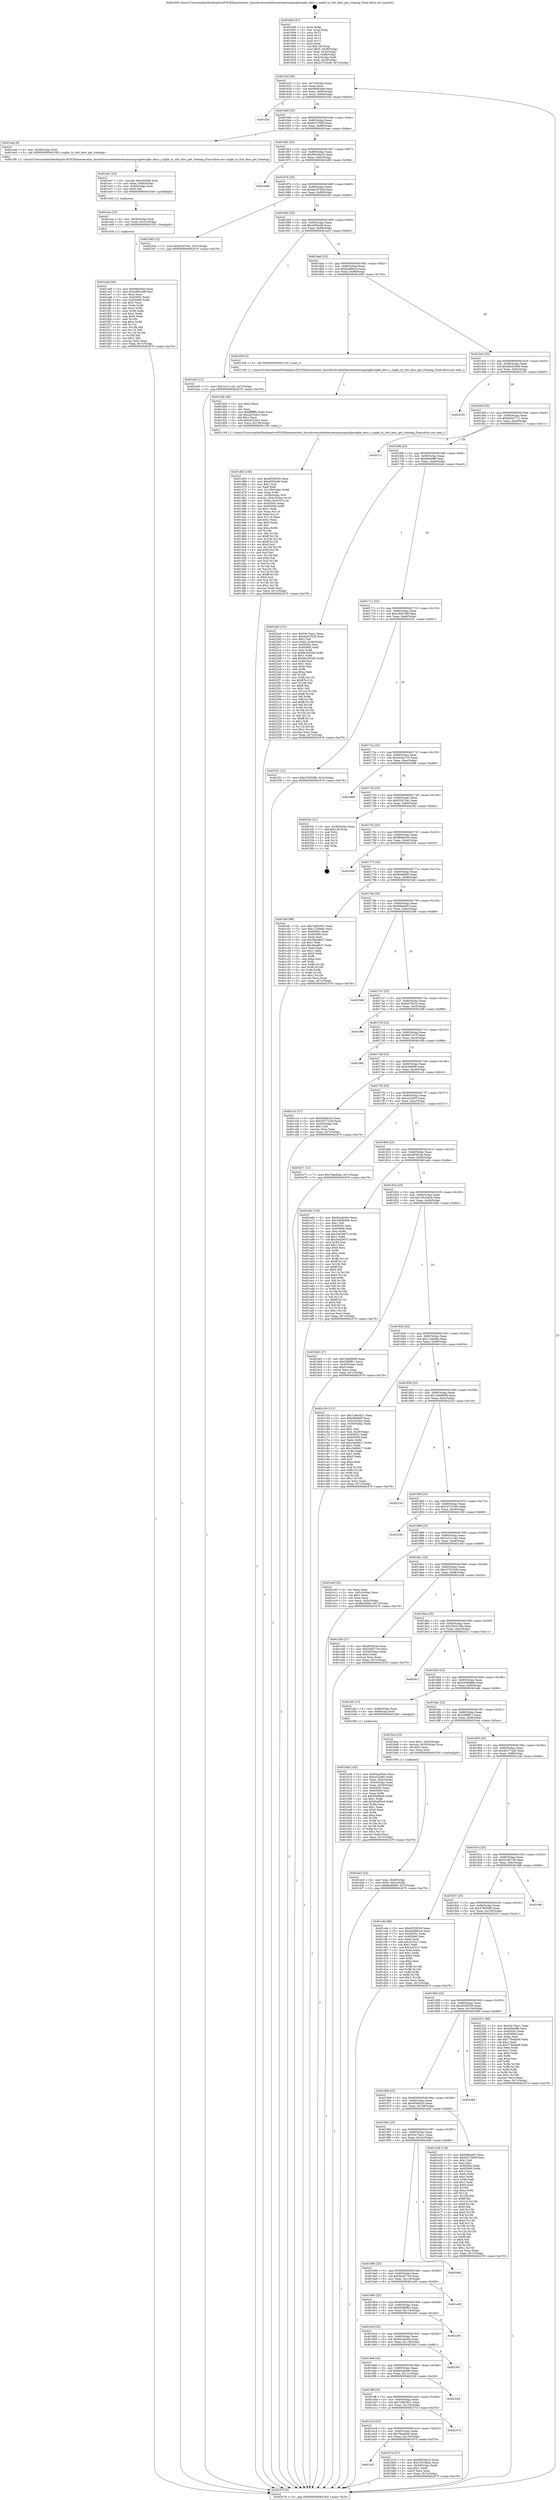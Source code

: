 digraph "0x401600" {
  label = "0x401600 (/mnt/c/Users/mathe/Desktop/tcc/POCII/binaries/extr_linuxdriversnetethernetsamsungsxgbesxgbe_desc.c_sxgbe_tx_ctxt_desc_get_ivlantag_Final-ollvm.out::main(0))"
  labelloc = "t"
  node[shape=record]

  Entry [label="",width=0.3,height=0.3,shape=circle,fillcolor=black,style=filled]
  "0x40162f" [label="{
     0x40162f [26]\l
     | [instrs]\l
     &nbsp;&nbsp;0x40162f \<+3\>: mov -0x7c(%rbp),%eax\l
     &nbsp;&nbsp;0x401632 \<+2\>: mov %eax,%ecx\l
     &nbsp;&nbsp;0x401634 \<+6\>: sub $0x896b3aef,%ecx\l
     &nbsp;&nbsp;0x40163a \<+3\>: mov %eax,-0x80(%rbp)\l
     &nbsp;&nbsp;0x40163d \<+6\>: mov %ecx,-0x84(%rbp)\l
     &nbsp;&nbsp;0x401643 \<+6\>: je 0000000000401f3d \<main+0x93d\>\l
  }"]
  "0x401f3d" [label="{
     0x401f3d\l
  }", style=dashed]
  "0x401649" [label="{
     0x401649 [25]\l
     | [instrs]\l
     &nbsp;&nbsp;0x401649 \<+5\>: jmp 000000000040164e \<main+0x4e\>\l
     &nbsp;&nbsp;0x40164e \<+3\>: mov -0x80(%rbp),%eax\l
     &nbsp;&nbsp;0x401651 \<+5\>: sub $0x8c37365f,%eax\l
     &nbsp;&nbsp;0x401656 \<+6\>: mov %eax,-0x88(%rbp)\l
     &nbsp;&nbsp;0x40165c \<+6\>: je 0000000000401eae \<main+0x8ae\>\l
  }"]
  Exit [label="",width=0.3,height=0.3,shape=circle,fillcolor=black,style=filled,peripheries=2]
  "0x401eae" [label="{
     0x401eae [9]\l
     | [instrs]\l
     &nbsp;&nbsp;0x401eae \<+4\>: mov -0x58(%rbp),%rdi\l
     &nbsp;&nbsp;0x401eb2 \<+5\>: call 00000000004015f0 \<sxgbe_tx_ctxt_desc_get_ivlantag\>\l
     | [calls]\l
     &nbsp;&nbsp;0x4015f0 \{1\} (/mnt/c/Users/mathe/Desktop/tcc/POCII/binaries/extr_linuxdriversnetethernetsamsungsxgbesxgbe_desc.c_sxgbe_tx_ctxt_desc_get_ivlantag_Final-ollvm.out::sxgbe_tx_ctxt_desc_get_ivlantag)\l
  }"]
  "0x401662" [label="{
     0x401662 [25]\l
     | [instrs]\l
     &nbsp;&nbsp;0x401662 \<+5\>: jmp 0000000000401667 \<main+0x67\>\l
     &nbsp;&nbsp;0x401667 \<+3\>: mov -0x80(%rbp),%eax\l
     &nbsp;&nbsp;0x40166a \<+5\>: sub $0x99538a33,%eax\l
     &nbsp;&nbsp;0x40166f \<+6\>: mov %eax,-0x8c(%rbp)\l
     &nbsp;&nbsp;0x401675 \<+6\>: je 0000000000401b98 \<main+0x598\>\l
  }"]
  "0x401edd" [label="{
     0x401edd [84]\l
     | [instrs]\l
     &nbsp;&nbsp;0x401edd \<+5\>: mov $0xfdfee465,%eax\l
     &nbsp;&nbsp;0x401ee2 \<+5\>: mov $0xcd0d169f,%esi\l
     &nbsp;&nbsp;0x401ee7 \<+2\>: xor %ecx,%ecx\l
     &nbsp;&nbsp;0x401ee9 \<+7\>: mov 0x40505c,%edx\l
     &nbsp;&nbsp;0x401ef0 \<+8\>: mov 0x405060,%r8d\l
     &nbsp;&nbsp;0x401ef8 \<+3\>: sub $0x1,%ecx\l
     &nbsp;&nbsp;0x401efb \<+3\>: mov %edx,%r9d\l
     &nbsp;&nbsp;0x401efe \<+3\>: add %ecx,%r9d\l
     &nbsp;&nbsp;0x401f01 \<+4\>: imul %r9d,%edx\l
     &nbsp;&nbsp;0x401f05 \<+3\>: and $0x1,%edx\l
     &nbsp;&nbsp;0x401f08 \<+3\>: cmp $0x0,%edx\l
     &nbsp;&nbsp;0x401f0b \<+4\>: sete %r10b\l
     &nbsp;&nbsp;0x401f0f \<+4\>: cmp $0xa,%r8d\l
     &nbsp;&nbsp;0x401f13 \<+4\>: setl %r11b\l
     &nbsp;&nbsp;0x401f17 \<+3\>: mov %r10b,%bl\l
     &nbsp;&nbsp;0x401f1a \<+3\>: and %r11b,%bl\l
     &nbsp;&nbsp;0x401f1d \<+3\>: xor %r11b,%r10b\l
     &nbsp;&nbsp;0x401f20 \<+3\>: or %r10b,%bl\l
     &nbsp;&nbsp;0x401f23 \<+3\>: test $0x1,%bl\l
     &nbsp;&nbsp;0x401f26 \<+3\>: cmovne %esi,%eax\l
     &nbsp;&nbsp;0x401f29 \<+3\>: mov %eax,-0x7c(%rbp)\l
     &nbsp;&nbsp;0x401f2c \<+5\>: jmp 0000000000402479 \<main+0xe79\>\l
  }"]
  "0x401b98" [label="{
     0x401b98\l
  }", style=dashed]
  "0x40167b" [label="{
     0x40167b [25]\l
     | [instrs]\l
     &nbsp;&nbsp;0x40167b \<+5\>: jmp 0000000000401680 \<main+0x80\>\l
     &nbsp;&nbsp;0x401680 \<+3\>: mov -0x80(%rbp),%eax\l
     &nbsp;&nbsp;0x401683 \<+5\>: sub $0xab247629,%eax\l
     &nbsp;&nbsp;0x401688 \<+6\>: mov %eax,-0x90(%rbp)\l
     &nbsp;&nbsp;0x40168e \<+6\>: je 0000000000402340 \<main+0xd40\>\l
  }"]
  "0x401ece" [label="{
     0x401ece [15]\l
     | [instrs]\l
     &nbsp;&nbsp;0x401ece \<+4\>: mov -0x58(%rbp),%rdi\l
     &nbsp;&nbsp;0x401ed2 \<+6\>: mov %eax,-0x12c(%rbp)\l
     &nbsp;&nbsp;0x401ed8 \<+5\>: call 0000000000401030 \<free@plt\>\l
     | [calls]\l
     &nbsp;&nbsp;0x401030 \{1\} (unknown)\l
  }"]
  "0x402340" [label="{
     0x402340 [12]\l
     | [instrs]\l
     &nbsp;&nbsp;0x402340 \<+7\>: movl $0xf22d75ec,-0x7c(%rbp)\l
     &nbsp;&nbsp;0x402347 \<+5\>: jmp 0000000000402479 \<main+0xe79\>\l
  }"]
  "0x401694" [label="{
     0x401694 [25]\l
     | [instrs]\l
     &nbsp;&nbsp;0x401694 \<+5\>: jmp 0000000000401699 \<main+0x99\>\l
     &nbsp;&nbsp;0x401699 \<+3\>: mov -0x80(%rbp),%eax\l
     &nbsp;&nbsp;0x40169c \<+5\>: sub $0xaf3f2ed8,%eax\l
     &nbsp;&nbsp;0x4016a1 \<+6\>: mov %eax,-0x94(%rbp)\l
     &nbsp;&nbsp;0x4016a7 \<+6\>: je 0000000000401e03 \<main+0x803\>\l
  }"]
  "0x401eb7" [label="{
     0x401eb7 [23]\l
     | [instrs]\l
     &nbsp;&nbsp;0x401eb7 \<+10\>: movabs $0x4030d6,%rdi\l
     &nbsp;&nbsp;0x401ec1 \<+3\>: mov %eax,-0x60(%rbp)\l
     &nbsp;&nbsp;0x401ec4 \<+3\>: mov -0x60(%rbp),%esi\l
     &nbsp;&nbsp;0x401ec7 \<+2\>: mov $0x0,%al\l
     &nbsp;&nbsp;0x401ec9 \<+5\>: call 0000000000401040 \<printf@plt\>\l
     | [calls]\l
     &nbsp;&nbsp;0x401040 \{1\} (unknown)\l
  }"]
  "0x401e03" [label="{
     0x401e03 [12]\l
     | [instrs]\l
     &nbsp;&nbsp;0x401e03 \<+7\>: movl $0x1e311c42,-0x7c(%rbp)\l
     &nbsp;&nbsp;0x401e0a \<+5\>: jmp 0000000000402479 \<main+0xe79\>\l
  }"]
  "0x4016ad" [label="{
     0x4016ad [25]\l
     | [instrs]\l
     &nbsp;&nbsp;0x4016ad \<+5\>: jmp 00000000004016b2 \<main+0xb2\>\l
     &nbsp;&nbsp;0x4016b2 \<+3\>: mov -0x80(%rbp),%eax\l
     &nbsp;&nbsp;0x4016b5 \<+5\>: sub $0xb2d99cc4,%eax\l
     &nbsp;&nbsp;0x4016ba \<+6\>: mov %eax,-0x98(%rbp)\l
     &nbsp;&nbsp;0x4016c0 \<+6\>: je 0000000000401d36 \<main+0x736\>\l
  }"]
  "0x401d63" [label="{
     0x401d63 [160]\l
     | [instrs]\l
     &nbsp;&nbsp;0x401d63 \<+5\>: mov $0x4f339320,%ecx\l
     &nbsp;&nbsp;0x401d68 \<+5\>: mov $0xaf3f2ed8,%edx\l
     &nbsp;&nbsp;0x401d6d \<+3\>: mov $0x1,%sil\l
     &nbsp;&nbsp;0x401d70 \<+2\>: xor %edi,%edi\l
     &nbsp;&nbsp;0x401d72 \<+7\>: mov -0x128(%rbp),%r8d\l
     &nbsp;&nbsp;0x401d79 \<+4\>: imul %eax,%r8d\l
     &nbsp;&nbsp;0x401d7d \<+4\>: mov -0x58(%rbp),%r9\l
     &nbsp;&nbsp;0x401d81 \<+4\>: movslq -0x5c(%rbp),%r10\l
     &nbsp;&nbsp;0x401d85 \<+4\>: mov %r8d,(%r9,%r10,4)\l
     &nbsp;&nbsp;0x401d89 \<+7\>: mov 0x40505c,%eax\l
     &nbsp;&nbsp;0x401d90 \<+8\>: mov 0x405060,%r8d\l
     &nbsp;&nbsp;0x401d98 \<+3\>: sub $0x1,%edi\l
     &nbsp;&nbsp;0x401d9b \<+3\>: mov %eax,%r11d\l
     &nbsp;&nbsp;0x401d9e \<+3\>: add %edi,%r11d\l
     &nbsp;&nbsp;0x401da1 \<+4\>: imul %r11d,%eax\l
     &nbsp;&nbsp;0x401da5 \<+3\>: and $0x1,%eax\l
     &nbsp;&nbsp;0x401da8 \<+3\>: cmp $0x0,%eax\l
     &nbsp;&nbsp;0x401dab \<+3\>: sete %bl\l
     &nbsp;&nbsp;0x401dae \<+4\>: cmp $0xa,%r8d\l
     &nbsp;&nbsp;0x401db2 \<+4\>: setl %r14b\l
     &nbsp;&nbsp;0x401db6 \<+3\>: mov %bl,%r15b\l
     &nbsp;&nbsp;0x401db9 \<+4\>: xor $0xff,%r15b\l
     &nbsp;&nbsp;0x401dbd \<+3\>: mov %r14b,%r12b\l
     &nbsp;&nbsp;0x401dc0 \<+4\>: xor $0xff,%r12b\l
     &nbsp;&nbsp;0x401dc4 \<+4\>: xor $0x0,%sil\l
     &nbsp;&nbsp;0x401dc8 \<+3\>: mov %r15b,%r13b\l
     &nbsp;&nbsp;0x401dcb \<+4\>: and $0x0,%r13b\l
     &nbsp;&nbsp;0x401dcf \<+3\>: and %sil,%bl\l
     &nbsp;&nbsp;0x401dd2 \<+3\>: mov %r12b,%al\l
     &nbsp;&nbsp;0x401dd5 \<+2\>: and $0x0,%al\l
     &nbsp;&nbsp;0x401dd7 \<+3\>: and %sil,%r14b\l
     &nbsp;&nbsp;0x401dda \<+3\>: or %bl,%r13b\l
     &nbsp;&nbsp;0x401ddd \<+3\>: or %r14b,%al\l
     &nbsp;&nbsp;0x401de0 \<+3\>: xor %al,%r13b\l
     &nbsp;&nbsp;0x401de3 \<+3\>: or %r12b,%r15b\l
     &nbsp;&nbsp;0x401de6 \<+4\>: xor $0xff,%r15b\l
     &nbsp;&nbsp;0x401dea \<+4\>: or $0x0,%sil\l
     &nbsp;&nbsp;0x401dee \<+3\>: and %sil,%r15b\l
     &nbsp;&nbsp;0x401df1 \<+3\>: or %r15b,%r13b\l
     &nbsp;&nbsp;0x401df4 \<+4\>: test $0x1,%r13b\l
     &nbsp;&nbsp;0x401df8 \<+3\>: cmovne %edx,%ecx\l
     &nbsp;&nbsp;0x401dfb \<+3\>: mov %ecx,-0x7c(%rbp)\l
     &nbsp;&nbsp;0x401dfe \<+5\>: jmp 0000000000402479 \<main+0xe79\>\l
  }"]
  "0x401d36" [label="{
     0x401d36 [5]\l
     | [instrs]\l
     &nbsp;&nbsp;0x401d36 \<+5\>: call 0000000000401160 \<next_i\>\l
     | [calls]\l
     &nbsp;&nbsp;0x401160 \{1\} (/mnt/c/Users/mathe/Desktop/tcc/POCII/binaries/extr_linuxdriversnetethernetsamsungsxgbesxgbe_desc.c_sxgbe_tx_ctxt_desc_get_ivlantag_Final-ollvm.out::next_i)\l
  }"]
  "0x4016c6" [label="{
     0x4016c6 [25]\l
     | [instrs]\l
     &nbsp;&nbsp;0x4016c6 \<+5\>: jmp 00000000004016cb \<main+0xcb\>\l
     &nbsp;&nbsp;0x4016cb \<+3\>: mov -0x80(%rbp),%eax\l
     &nbsp;&nbsp;0x4016ce \<+5\>: sub $0xbbb433b9,%eax\l
     &nbsp;&nbsp;0x4016d3 \<+6\>: mov %eax,-0x9c(%rbp)\l
     &nbsp;&nbsp;0x4016d9 \<+6\>: je 0000000000402105 \<main+0xb05\>\l
  }"]
  "0x401d3b" [label="{
     0x401d3b [40]\l
     | [instrs]\l
     &nbsp;&nbsp;0x401d3b \<+5\>: mov $0x2,%ecx\l
     &nbsp;&nbsp;0x401d40 \<+1\>: cltd\l
     &nbsp;&nbsp;0x401d41 \<+2\>: idiv %ecx\l
     &nbsp;&nbsp;0x401d43 \<+6\>: imul $0xfffffffe,%edx,%ecx\l
     &nbsp;&nbsp;0x401d49 \<+6\>: sub $0x2a31bfc2,%ecx\l
     &nbsp;&nbsp;0x401d4f \<+3\>: add $0x1,%ecx\l
     &nbsp;&nbsp;0x401d52 \<+6\>: add $0x2a31bfc2,%ecx\l
     &nbsp;&nbsp;0x401d58 \<+6\>: mov %ecx,-0x128(%rbp)\l
     &nbsp;&nbsp;0x401d5e \<+5\>: call 0000000000401160 \<next_i\>\l
     | [calls]\l
     &nbsp;&nbsp;0x401160 \{1\} (/mnt/c/Users/mathe/Desktop/tcc/POCII/binaries/extr_linuxdriversnetethernetsamsungsxgbesxgbe_desc.c_sxgbe_tx_ctxt_desc_get_ivlantag_Final-ollvm.out::next_i)\l
  }"]
  "0x402105" [label="{
     0x402105\l
  }", style=dashed]
  "0x4016df" [label="{
     0x4016df [25]\l
     | [instrs]\l
     &nbsp;&nbsp;0x4016df \<+5\>: jmp 00000000004016e4 \<main+0xe4\>\l
     &nbsp;&nbsp;0x4016e4 \<+3\>: mov -0x80(%rbp),%eax\l
     &nbsp;&nbsp;0x4016e7 \<+5\>: sub $0xbd347711,%eax\l
     &nbsp;&nbsp;0x4016ec \<+6\>: mov %eax,-0xa0(%rbp)\l
     &nbsp;&nbsp;0x4016f2 \<+6\>: je 0000000000402111 \<main+0xb11\>\l
  }"]
  "0x401be5" [label="{
     0x401be5 [23]\l
     | [instrs]\l
     &nbsp;&nbsp;0x401be5 \<+4\>: mov %rax,-0x58(%rbp)\l
     &nbsp;&nbsp;0x401be9 \<+7\>: movl $0x0,-0x5c(%rbp)\l
     &nbsp;&nbsp;0x401bf0 \<+7\>: movl $0xfbe6f460,-0x7c(%rbp)\l
     &nbsp;&nbsp;0x401bf7 \<+5\>: jmp 0000000000402479 \<main+0xe79\>\l
  }"]
  "0x402111" [label="{
     0x402111\l
  }", style=dashed]
  "0x4016f8" [label="{
     0x4016f8 [25]\l
     | [instrs]\l
     &nbsp;&nbsp;0x4016f8 \<+5\>: jmp 00000000004016fd \<main+0xfd\>\l
     &nbsp;&nbsp;0x4016fd \<+3\>: mov -0x80(%rbp),%eax\l
     &nbsp;&nbsp;0x401700 \<+5\>: sub $0xbf0e4ffd,%eax\l
     &nbsp;&nbsp;0x401705 \<+6\>: mov %eax,-0xa4(%rbp)\l
     &nbsp;&nbsp;0x40170b \<+6\>: je 00000000004022a9 \<main+0xca9\>\l
  }"]
  "0x401a31" [label="{
     0x401a31\l
  }", style=dashed]
  "0x4022a9" [label="{
     0x4022a9 [151]\l
     | [instrs]\l
     &nbsp;&nbsp;0x4022a9 \<+5\>: mov $0x54c7bac1,%eax\l
     &nbsp;&nbsp;0x4022ae \<+5\>: mov $0xab247629,%ecx\l
     &nbsp;&nbsp;0x4022b3 \<+2\>: mov $0x1,%dl\l
     &nbsp;&nbsp;0x4022b5 \<+7\>: movl $0x0,-0x38(%rbp)\l
     &nbsp;&nbsp;0x4022bc \<+7\>: mov 0x40505c,%esi\l
     &nbsp;&nbsp;0x4022c3 \<+7\>: mov 0x405060,%edi\l
     &nbsp;&nbsp;0x4022ca \<+3\>: mov %esi,%r8d\l
     &nbsp;&nbsp;0x4022cd \<+7\>: sub $0x6b1602b0,%r8d\l
     &nbsp;&nbsp;0x4022d4 \<+4\>: sub $0x1,%r8d\l
     &nbsp;&nbsp;0x4022d8 \<+7\>: add $0x6b1602b0,%r8d\l
     &nbsp;&nbsp;0x4022df \<+4\>: imul %r8d,%esi\l
     &nbsp;&nbsp;0x4022e3 \<+3\>: and $0x1,%esi\l
     &nbsp;&nbsp;0x4022e6 \<+3\>: cmp $0x0,%esi\l
     &nbsp;&nbsp;0x4022e9 \<+4\>: sete %r9b\l
     &nbsp;&nbsp;0x4022ed \<+3\>: cmp $0xa,%edi\l
     &nbsp;&nbsp;0x4022f0 \<+4\>: setl %r10b\l
     &nbsp;&nbsp;0x4022f4 \<+3\>: mov %r9b,%r11b\l
     &nbsp;&nbsp;0x4022f7 \<+4\>: xor $0xff,%r11b\l
     &nbsp;&nbsp;0x4022fb \<+3\>: mov %r10b,%bl\l
     &nbsp;&nbsp;0x4022fe \<+3\>: xor $0xff,%bl\l
     &nbsp;&nbsp;0x402301 \<+3\>: xor $0x1,%dl\l
     &nbsp;&nbsp;0x402304 \<+3\>: mov %r11b,%r14b\l
     &nbsp;&nbsp;0x402307 \<+4\>: and $0xff,%r14b\l
     &nbsp;&nbsp;0x40230b \<+3\>: and %dl,%r9b\l
     &nbsp;&nbsp;0x40230e \<+3\>: mov %bl,%r15b\l
     &nbsp;&nbsp;0x402311 \<+4\>: and $0xff,%r15b\l
     &nbsp;&nbsp;0x402315 \<+3\>: and %dl,%r10b\l
     &nbsp;&nbsp;0x402318 \<+3\>: or %r9b,%r14b\l
     &nbsp;&nbsp;0x40231b \<+3\>: or %r10b,%r15b\l
     &nbsp;&nbsp;0x40231e \<+3\>: xor %r15b,%r14b\l
     &nbsp;&nbsp;0x402321 \<+3\>: or %bl,%r11b\l
     &nbsp;&nbsp;0x402324 \<+4\>: xor $0xff,%r11b\l
     &nbsp;&nbsp;0x402328 \<+3\>: or $0x1,%dl\l
     &nbsp;&nbsp;0x40232b \<+3\>: and %dl,%r11b\l
     &nbsp;&nbsp;0x40232e \<+3\>: or %r11b,%r14b\l
     &nbsp;&nbsp;0x402331 \<+4\>: test $0x1,%r14b\l
     &nbsp;&nbsp;0x402335 \<+3\>: cmovne %ecx,%eax\l
     &nbsp;&nbsp;0x402338 \<+3\>: mov %eax,-0x7c(%rbp)\l
     &nbsp;&nbsp;0x40233b \<+5\>: jmp 0000000000402479 \<main+0xe79\>\l
  }"]
  "0x401711" [label="{
     0x401711 [25]\l
     | [instrs]\l
     &nbsp;&nbsp;0x401711 \<+5\>: jmp 0000000000401716 \<main+0x116\>\l
     &nbsp;&nbsp;0x401716 \<+3\>: mov -0x80(%rbp),%eax\l
     &nbsp;&nbsp;0x401719 \<+5\>: sub $0xcd0d169f,%eax\l
     &nbsp;&nbsp;0x40171e \<+6\>: mov %eax,-0xa8(%rbp)\l
     &nbsp;&nbsp;0x401724 \<+6\>: je 0000000000401f31 \<main+0x931\>\l
  }"]
  "0x401b7d" [label="{
     0x401b7d [27]\l
     | [instrs]\l
     &nbsp;&nbsp;0x401b7d \<+5\>: mov $0x99538a33,%eax\l
     &nbsp;&nbsp;0x401b82 \<+5\>: mov $0x10534dcb,%ecx\l
     &nbsp;&nbsp;0x401b87 \<+3\>: mov -0x30(%rbp),%edx\l
     &nbsp;&nbsp;0x401b8a \<+3\>: cmp $0x1,%edx\l
     &nbsp;&nbsp;0x401b8d \<+3\>: cmovl %ecx,%eax\l
     &nbsp;&nbsp;0x401b90 \<+3\>: mov %eax,-0x7c(%rbp)\l
     &nbsp;&nbsp;0x401b93 \<+5\>: jmp 0000000000402479 \<main+0xe79\>\l
  }"]
  "0x401f31" [label="{
     0x401f31 [12]\l
     | [instrs]\l
     &nbsp;&nbsp;0x401f31 \<+7\>: movl $0x478050fb,-0x7c(%rbp)\l
     &nbsp;&nbsp;0x401f38 \<+5\>: jmp 0000000000402479 \<main+0xe79\>\l
  }"]
  "0x40172a" [label="{
     0x40172a [25]\l
     | [instrs]\l
     &nbsp;&nbsp;0x40172a \<+5\>: jmp 000000000040172f \<main+0x12f\>\l
     &nbsp;&nbsp;0x40172f \<+3\>: mov -0x80(%rbp),%eax\l
     &nbsp;&nbsp;0x401732 \<+5\>: sub $0xe45a27c5,%eax\l
     &nbsp;&nbsp;0x401737 \<+6\>: mov %eax,-0xac(%rbp)\l
     &nbsp;&nbsp;0x40173d \<+6\>: je 0000000000402068 \<main+0xa68\>\l
  }"]
  "0x401a18" [label="{
     0x401a18 [25]\l
     | [instrs]\l
     &nbsp;&nbsp;0x401a18 \<+5\>: jmp 0000000000401a1d \<main+0x41d\>\l
     &nbsp;&nbsp;0x401a1d \<+3\>: mov -0x80(%rbp),%eax\l
     &nbsp;&nbsp;0x401a20 \<+5\>: sub $0x7faed5ab,%eax\l
     &nbsp;&nbsp;0x401a25 \<+6\>: mov %eax,-0x124(%rbp)\l
     &nbsp;&nbsp;0x401a2b \<+6\>: je 0000000000401b7d \<main+0x57d\>\l
  }"]
  "0x402068" [label="{
     0x402068\l
  }", style=dashed]
  "0x401743" [label="{
     0x401743 [25]\l
     | [instrs]\l
     &nbsp;&nbsp;0x401743 \<+5\>: jmp 0000000000401748 \<main+0x148\>\l
     &nbsp;&nbsp;0x401748 \<+3\>: mov -0x80(%rbp),%eax\l
     &nbsp;&nbsp;0x40174b \<+5\>: sub $0xf22d75ec,%eax\l
     &nbsp;&nbsp;0x401750 \<+6\>: mov %eax,-0xb0(%rbp)\l
     &nbsp;&nbsp;0x401756 \<+6\>: je 000000000040234c \<main+0xd4c\>\l
  }"]
  "0x40237d" [label="{
     0x40237d\l
  }", style=dashed]
  "0x40234c" [label="{
     0x40234c [21]\l
     | [instrs]\l
     &nbsp;&nbsp;0x40234c \<+3\>: mov -0x38(%rbp),%eax\l
     &nbsp;&nbsp;0x40234f \<+7\>: add $0x128,%rsp\l
     &nbsp;&nbsp;0x402356 \<+1\>: pop %rbx\l
     &nbsp;&nbsp;0x402357 \<+2\>: pop %r12\l
     &nbsp;&nbsp;0x402359 \<+2\>: pop %r13\l
     &nbsp;&nbsp;0x40235b \<+2\>: pop %r14\l
     &nbsp;&nbsp;0x40235d \<+2\>: pop %r15\l
     &nbsp;&nbsp;0x40235f \<+1\>: pop %rbp\l
     &nbsp;&nbsp;0x402360 \<+1\>: ret\l
  }"]
  "0x40175c" [label="{
     0x40175c [25]\l
     | [instrs]\l
     &nbsp;&nbsp;0x40175c \<+5\>: jmp 0000000000401761 \<main+0x161\>\l
     &nbsp;&nbsp;0x401761 \<+3\>: mov -0x80(%rbp),%eax\l
     &nbsp;&nbsp;0x401764 \<+5\>: sub $0xf8d6ec06,%eax\l
     &nbsp;&nbsp;0x401769 \<+6\>: mov %eax,-0xb4(%rbp)\l
     &nbsp;&nbsp;0x40176f \<+6\>: je 0000000000402430 \<main+0xe30\>\l
  }"]
  "0x4019ff" [label="{
     0x4019ff [25]\l
     | [instrs]\l
     &nbsp;&nbsp;0x4019ff \<+5\>: jmp 0000000000401a04 \<main+0x404\>\l
     &nbsp;&nbsp;0x401a04 \<+3\>: mov -0x80(%rbp),%eax\l
     &nbsp;&nbsp;0x401a07 \<+5\>: sub $0x7a9b3921,%eax\l
     &nbsp;&nbsp;0x401a0c \<+6\>: mov %eax,-0x120(%rbp)\l
     &nbsp;&nbsp;0x401a12 \<+6\>: je 000000000040237d \<main+0xd7d\>\l
  }"]
  "0x402430" [label="{
     0x402430\l
  }", style=dashed]
  "0x401775" [label="{
     0x401775 [25]\l
     | [instrs]\l
     &nbsp;&nbsp;0x401775 \<+5\>: jmp 000000000040177a \<main+0x17a\>\l
     &nbsp;&nbsp;0x40177a \<+3\>: mov -0x80(%rbp),%eax\l
     &nbsp;&nbsp;0x40177d \<+5\>: sub $0xfbe6f460,%eax\l
     &nbsp;&nbsp;0x401782 \<+6\>: mov %eax,-0xb8(%rbp)\l
     &nbsp;&nbsp;0x401788 \<+6\>: je 0000000000401bfc \<main+0x5fc\>\l
  }"]
  "0x402228" [label="{
     0x402228\l
  }", style=dashed]
  "0x401bfc" [label="{
     0x401bfc [88]\l
     | [instrs]\l
     &nbsp;&nbsp;0x401bfc \<+5\>: mov $0x7a9b3921,%eax\l
     &nbsp;&nbsp;0x401c01 \<+5\>: mov $0x112efe6a,%ecx\l
     &nbsp;&nbsp;0x401c06 \<+7\>: mov 0x40505c,%edx\l
     &nbsp;&nbsp;0x401c0d \<+7\>: mov 0x405060,%esi\l
     &nbsp;&nbsp;0x401c14 \<+2\>: mov %edx,%edi\l
     &nbsp;&nbsp;0x401c16 \<+6\>: sub $0x38ea8b37,%edi\l
     &nbsp;&nbsp;0x401c1c \<+3\>: sub $0x1,%edi\l
     &nbsp;&nbsp;0x401c1f \<+6\>: add $0x38ea8b37,%edi\l
     &nbsp;&nbsp;0x401c25 \<+3\>: imul %edi,%edx\l
     &nbsp;&nbsp;0x401c28 \<+3\>: and $0x1,%edx\l
     &nbsp;&nbsp;0x401c2b \<+3\>: cmp $0x0,%edx\l
     &nbsp;&nbsp;0x401c2e \<+4\>: sete %r8b\l
     &nbsp;&nbsp;0x401c32 \<+3\>: cmp $0xa,%esi\l
     &nbsp;&nbsp;0x401c35 \<+4\>: setl %r9b\l
     &nbsp;&nbsp;0x401c39 \<+3\>: mov %r8b,%r10b\l
     &nbsp;&nbsp;0x401c3c \<+3\>: and %r9b,%r10b\l
     &nbsp;&nbsp;0x401c3f \<+3\>: xor %r9b,%r8b\l
     &nbsp;&nbsp;0x401c42 \<+3\>: or %r8b,%r10b\l
     &nbsp;&nbsp;0x401c45 \<+4\>: test $0x1,%r10b\l
     &nbsp;&nbsp;0x401c49 \<+3\>: cmovne %ecx,%eax\l
     &nbsp;&nbsp;0x401c4c \<+3\>: mov %eax,-0x7c(%rbp)\l
     &nbsp;&nbsp;0x401c4f \<+5\>: jmp 0000000000402479 \<main+0xe79\>\l
  }"]
  "0x40178e" [label="{
     0x40178e [25]\l
     | [instrs]\l
     &nbsp;&nbsp;0x40178e \<+5\>: jmp 0000000000401793 \<main+0x193\>\l
     &nbsp;&nbsp;0x401793 \<+3\>: mov -0x80(%rbp),%eax\l
     &nbsp;&nbsp;0x401796 \<+5\>: sub $0xfdfee465,%eax\l
     &nbsp;&nbsp;0x40179b \<+6\>: mov %eax,-0xbc(%rbp)\l
     &nbsp;&nbsp;0x4017a1 \<+6\>: je 00000000004023d6 \<main+0xdd6\>\l
  }"]
  "0x4019e6" [label="{
     0x4019e6 [25]\l
     | [instrs]\l
     &nbsp;&nbsp;0x4019e6 \<+5\>: jmp 00000000004019eb \<main+0x3eb\>\l
     &nbsp;&nbsp;0x4019eb \<+3\>: mov -0x80(%rbp),%eax\l
     &nbsp;&nbsp;0x4019ee \<+5\>: sub $0x6e24e0de,%eax\l
     &nbsp;&nbsp;0x4019f3 \<+6\>: mov %eax,-0x11c(%rbp)\l
     &nbsp;&nbsp;0x4019f9 \<+6\>: je 0000000000402228 \<main+0xc28\>\l
  }"]
  "0x4023d6" [label="{
     0x4023d6\l
  }", style=dashed]
  "0x4017a7" [label="{
     0x4017a7 [25]\l
     | [instrs]\l
     &nbsp;&nbsp;0x4017a7 \<+5\>: jmp 00000000004017ac \<main+0x1ac\>\l
     &nbsp;&nbsp;0x4017ac \<+3\>: mov -0x80(%rbp),%eax\l
     &nbsp;&nbsp;0x4017af \<+5\>: sub $0xfe479c2e,%eax\l
     &nbsp;&nbsp;0x4017b4 \<+6\>: mov %eax,-0xc0(%rbp)\l
     &nbsp;&nbsp;0x4017ba \<+6\>: je 0000000000401f86 \<main+0x986\>\l
  }"]
  "0x402361" [label="{
     0x402361\l
  }", style=dashed]
  "0x401f86" [label="{
     0x401f86\l
  }", style=dashed]
  "0x4017c0" [label="{
     0x4017c0 [25]\l
     | [instrs]\l
     &nbsp;&nbsp;0x4017c0 \<+5\>: jmp 00000000004017c5 \<main+0x1c5\>\l
     &nbsp;&nbsp;0x4017c5 \<+3\>: mov -0x80(%rbp),%eax\l
     &nbsp;&nbsp;0x4017c8 \<+5\>: sub $0xfe872e7f,%eax\l
     &nbsp;&nbsp;0x4017cd \<+6\>: mov %eax,-0xc4(%rbp)\l
     &nbsp;&nbsp;0x4017d3 \<+6\>: je 0000000000401f6b \<main+0x96b\>\l
  }"]
  "0x4019cd" [label="{
     0x4019cd [25]\l
     | [instrs]\l
     &nbsp;&nbsp;0x4019cd \<+5\>: jmp 00000000004019d2 \<main+0x3d2\>\l
     &nbsp;&nbsp;0x4019d2 \<+3\>: mov -0x80(%rbp),%eax\l
     &nbsp;&nbsp;0x4019d5 \<+5\>: sub $0x62a3e45a,%eax\l
     &nbsp;&nbsp;0x4019da \<+6\>: mov %eax,-0x118(%rbp)\l
     &nbsp;&nbsp;0x4019e0 \<+6\>: je 0000000000402361 \<main+0xd61\>\l
  }"]
  "0x401f6b" [label="{
     0x401f6b\l
  }", style=dashed]
  "0x4017d9" [label="{
     0x4017d9 [25]\l
     | [instrs]\l
     &nbsp;&nbsp;0x4017d9 \<+5\>: jmp 00000000004017de \<main+0x1de\>\l
     &nbsp;&nbsp;0x4017de \<+3\>: mov -0x80(%rbp),%eax\l
     &nbsp;&nbsp;0x4017e1 \<+5\>: sub $0xb2fe9d9,%eax\l
     &nbsp;&nbsp;0x4017e6 \<+6\>: mov %eax,-0xc8(%rbp)\l
     &nbsp;&nbsp;0x4017ec \<+6\>: je 0000000000401cc3 \<main+0x6c3\>\l
  }"]
  "0x402240" [label="{
     0x402240\l
  }", style=dashed]
  "0x401cc3" [label="{
     0x401cc3 [27]\l
     | [instrs]\l
     &nbsp;&nbsp;0x401cc3 \<+5\>: mov $0x4f3b62c0,%eax\l
     &nbsp;&nbsp;0x401cc8 \<+5\>: mov $0x40377a26,%ecx\l
     &nbsp;&nbsp;0x401ccd \<+3\>: mov -0x29(%rbp),%dl\l
     &nbsp;&nbsp;0x401cd0 \<+3\>: test $0x1,%dl\l
     &nbsp;&nbsp;0x401cd3 \<+3\>: cmovne %ecx,%eax\l
     &nbsp;&nbsp;0x401cd6 \<+3\>: mov %eax,-0x7c(%rbp)\l
     &nbsp;&nbsp;0x401cd9 \<+5\>: jmp 0000000000402479 \<main+0xe79\>\l
  }"]
  "0x4017f2" [label="{
     0x4017f2 [25]\l
     | [instrs]\l
     &nbsp;&nbsp;0x4017f2 \<+5\>: jmp 00000000004017f7 \<main+0x1f7\>\l
     &nbsp;&nbsp;0x4017f7 \<+3\>: mov -0x80(%rbp),%eax\l
     &nbsp;&nbsp;0x4017fa \<+5\>: sub $0xce22e85,%eax\l
     &nbsp;&nbsp;0x4017ff \<+6\>: mov %eax,-0xcc(%rbp)\l
     &nbsp;&nbsp;0x401805 \<+6\>: je 0000000000401b71 \<main+0x571\>\l
  }"]
  "0x4019b4" [label="{
     0x4019b4 [25]\l
     | [instrs]\l
     &nbsp;&nbsp;0x4019b4 \<+5\>: jmp 00000000004019b9 \<main+0x3b9\>\l
     &nbsp;&nbsp;0x4019b9 \<+3\>: mov -0x80(%rbp),%eax\l
     &nbsp;&nbsp;0x4019bc \<+5\>: sub $0x6298efb2,%eax\l
     &nbsp;&nbsp;0x4019c1 \<+6\>: mov %eax,-0x114(%rbp)\l
     &nbsp;&nbsp;0x4019c7 \<+6\>: je 0000000000402240 \<main+0xc40\>\l
  }"]
  "0x401b71" [label="{
     0x401b71 [12]\l
     | [instrs]\l
     &nbsp;&nbsp;0x401b71 \<+7\>: movl $0x7faed5ab,-0x7c(%rbp)\l
     &nbsp;&nbsp;0x401b78 \<+5\>: jmp 0000000000402479 \<main+0xe79\>\l
  }"]
  "0x40180b" [label="{
     0x40180b [25]\l
     | [instrs]\l
     &nbsp;&nbsp;0x40180b \<+5\>: jmp 0000000000401810 \<main+0x210\>\l
     &nbsp;&nbsp;0x401810 \<+3\>: mov -0x80(%rbp),%eax\l
     &nbsp;&nbsp;0x401813 \<+5\>: sub $0xd93816e,%eax\l
     &nbsp;&nbsp;0x401818 \<+6\>: mov %eax,-0xd0(%rbp)\l
     &nbsp;&nbsp;0x40181e \<+6\>: je 0000000000401a6e \<main+0x46e\>\l
  }"]
  "0x401a56" [label="{
     0x401a56\l
  }", style=dashed]
  "0x401a6e" [label="{
     0x401a6e [144]\l
     | [instrs]\l
     &nbsp;&nbsp;0x401a6e \<+5\>: mov $0x62a3e45a,%eax\l
     &nbsp;&nbsp;0x401a73 \<+5\>: mov $0x3456b6bb,%ecx\l
     &nbsp;&nbsp;0x401a78 \<+2\>: mov $0x1,%dl\l
     &nbsp;&nbsp;0x401a7a \<+7\>: mov 0x40505c,%esi\l
     &nbsp;&nbsp;0x401a81 \<+7\>: mov 0x405060,%edi\l
     &nbsp;&nbsp;0x401a88 \<+3\>: mov %esi,%r8d\l
     &nbsp;&nbsp;0x401a8b \<+7\>: add $0x3ed29d73,%r8d\l
     &nbsp;&nbsp;0x401a92 \<+4\>: sub $0x1,%r8d\l
     &nbsp;&nbsp;0x401a96 \<+7\>: sub $0x3ed29d73,%r8d\l
     &nbsp;&nbsp;0x401a9d \<+4\>: imul %r8d,%esi\l
     &nbsp;&nbsp;0x401aa1 \<+3\>: and $0x1,%esi\l
     &nbsp;&nbsp;0x401aa4 \<+3\>: cmp $0x0,%esi\l
     &nbsp;&nbsp;0x401aa7 \<+4\>: sete %r9b\l
     &nbsp;&nbsp;0x401aab \<+3\>: cmp $0xa,%edi\l
     &nbsp;&nbsp;0x401aae \<+4\>: setl %r10b\l
     &nbsp;&nbsp;0x401ab2 \<+3\>: mov %r9b,%r11b\l
     &nbsp;&nbsp;0x401ab5 \<+4\>: xor $0xff,%r11b\l
     &nbsp;&nbsp;0x401ab9 \<+3\>: mov %r10b,%bl\l
     &nbsp;&nbsp;0x401abc \<+3\>: xor $0xff,%bl\l
     &nbsp;&nbsp;0x401abf \<+3\>: xor $0x0,%dl\l
     &nbsp;&nbsp;0x401ac2 \<+3\>: mov %r11b,%r14b\l
     &nbsp;&nbsp;0x401ac5 \<+4\>: and $0x0,%r14b\l
     &nbsp;&nbsp;0x401ac9 \<+3\>: and %dl,%r9b\l
     &nbsp;&nbsp;0x401acc \<+3\>: mov %bl,%r15b\l
     &nbsp;&nbsp;0x401acf \<+4\>: and $0x0,%r15b\l
     &nbsp;&nbsp;0x401ad3 \<+3\>: and %dl,%r10b\l
     &nbsp;&nbsp;0x401ad6 \<+3\>: or %r9b,%r14b\l
     &nbsp;&nbsp;0x401ad9 \<+3\>: or %r10b,%r15b\l
     &nbsp;&nbsp;0x401adc \<+3\>: xor %r15b,%r14b\l
     &nbsp;&nbsp;0x401adf \<+3\>: or %bl,%r11b\l
     &nbsp;&nbsp;0x401ae2 \<+4\>: xor $0xff,%r11b\l
     &nbsp;&nbsp;0x401ae6 \<+3\>: or $0x0,%dl\l
     &nbsp;&nbsp;0x401ae9 \<+3\>: and %dl,%r11b\l
     &nbsp;&nbsp;0x401aec \<+3\>: or %r11b,%r14b\l
     &nbsp;&nbsp;0x401aef \<+4\>: test $0x1,%r14b\l
     &nbsp;&nbsp;0x401af3 \<+3\>: cmovne %ecx,%eax\l
     &nbsp;&nbsp;0x401af6 \<+3\>: mov %eax,-0x7c(%rbp)\l
     &nbsp;&nbsp;0x401af9 \<+5\>: jmp 0000000000402479 \<main+0xe79\>\l
  }"]
  "0x401824" [label="{
     0x401824 [25]\l
     | [instrs]\l
     &nbsp;&nbsp;0x401824 \<+5\>: jmp 0000000000401829 \<main+0x229\>\l
     &nbsp;&nbsp;0x401829 \<+3\>: mov -0x80(%rbp),%eax\l
     &nbsp;&nbsp;0x40182c \<+5\>: sub $0x10534dcb,%eax\l
     &nbsp;&nbsp;0x401831 \<+6\>: mov %eax,-0xd4(%rbp)\l
     &nbsp;&nbsp;0x401837 \<+6\>: je 0000000000401bb3 \<main+0x5b3\>\l
  }"]
  "0x40199b" [label="{
     0x40199b [25]\l
     | [instrs]\l
     &nbsp;&nbsp;0x40199b \<+5\>: jmp 00000000004019a0 \<main+0x3a0\>\l
     &nbsp;&nbsp;0x4019a0 \<+3\>: mov -0x80(%rbp),%eax\l
     &nbsp;&nbsp;0x4019a3 \<+5\>: sub $0x54ed77c9,%eax\l
     &nbsp;&nbsp;0x4019a8 \<+6\>: mov %eax,-0x110(%rbp)\l
     &nbsp;&nbsp;0x4019ae \<+6\>: je 0000000000401a56 \<main+0x456\>\l
  }"]
  "0x401bb3" [label="{
     0x401bb3 [27]\l
     | [instrs]\l
     &nbsp;&nbsp;0x401bb3 \<+5\>: mov $0x146e8808,%eax\l
     &nbsp;&nbsp;0x401bb8 \<+5\>: mov $0x34f6ff11,%ecx\l
     &nbsp;&nbsp;0x401bbd \<+3\>: mov -0x30(%rbp),%edx\l
     &nbsp;&nbsp;0x401bc0 \<+3\>: cmp $0x0,%edx\l
     &nbsp;&nbsp;0x401bc3 \<+3\>: cmove %ecx,%eax\l
     &nbsp;&nbsp;0x401bc6 \<+3\>: mov %eax,-0x7c(%rbp)\l
     &nbsp;&nbsp;0x401bc9 \<+5\>: jmp 0000000000402479 \<main+0xe79\>\l
  }"]
  "0x40183d" [label="{
     0x40183d [25]\l
     | [instrs]\l
     &nbsp;&nbsp;0x40183d \<+5\>: jmp 0000000000401842 \<main+0x242\>\l
     &nbsp;&nbsp;0x401842 \<+3\>: mov -0x80(%rbp),%eax\l
     &nbsp;&nbsp;0x401845 \<+5\>: sub $0x112efe6a,%eax\l
     &nbsp;&nbsp;0x40184a \<+6\>: mov %eax,-0xd8(%rbp)\l
     &nbsp;&nbsp;0x401850 \<+6\>: je 0000000000401c54 \<main+0x654\>\l
  }"]
  "0x40246b" [label="{
     0x40246b\l
  }", style=dashed]
  "0x401c54" [label="{
     0x401c54 [111]\l
     | [instrs]\l
     &nbsp;&nbsp;0x401c54 \<+5\>: mov $0x7a9b3921,%eax\l
     &nbsp;&nbsp;0x401c59 \<+5\>: mov $0xb2fe9d9,%ecx\l
     &nbsp;&nbsp;0x401c5e \<+3\>: mov -0x5c(%rbp),%edx\l
     &nbsp;&nbsp;0x401c61 \<+3\>: cmp -0x50(%rbp),%edx\l
     &nbsp;&nbsp;0x401c64 \<+4\>: setl %sil\l
     &nbsp;&nbsp;0x401c68 \<+4\>: and $0x1,%sil\l
     &nbsp;&nbsp;0x401c6c \<+4\>: mov %sil,-0x29(%rbp)\l
     &nbsp;&nbsp;0x401c70 \<+7\>: mov 0x40505c,%edx\l
     &nbsp;&nbsp;0x401c77 \<+7\>: mov 0x405060,%edi\l
     &nbsp;&nbsp;0x401c7e \<+3\>: mov %edx,%r8d\l
     &nbsp;&nbsp;0x401c81 \<+7\>: add $0xc3e9d417,%r8d\l
     &nbsp;&nbsp;0x401c88 \<+4\>: sub $0x1,%r8d\l
     &nbsp;&nbsp;0x401c8c \<+7\>: sub $0xc3e9d417,%r8d\l
     &nbsp;&nbsp;0x401c93 \<+4\>: imul %r8d,%edx\l
     &nbsp;&nbsp;0x401c97 \<+3\>: and $0x1,%edx\l
     &nbsp;&nbsp;0x401c9a \<+3\>: cmp $0x0,%edx\l
     &nbsp;&nbsp;0x401c9d \<+4\>: sete %sil\l
     &nbsp;&nbsp;0x401ca1 \<+3\>: cmp $0xa,%edi\l
     &nbsp;&nbsp;0x401ca4 \<+4\>: setl %r9b\l
     &nbsp;&nbsp;0x401ca8 \<+3\>: mov %sil,%r10b\l
     &nbsp;&nbsp;0x401cab \<+3\>: and %r9b,%r10b\l
     &nbsp;&nbsp;0x401cae \<+3\>: xor %r9b,%sil\l
     &nbsp;&nbsp;0x401cb1 \<+3\>: or %sil,%r10b\l
     &nbsp;&nbsp;0x401cb4 \<+4\>: test $0x1,%r10b\l
     &nbsp;&nbsp;0x401cb8 \<+3\>: cmovne %ecx,%eax\l
     &nbsp;&nbsp;0x401cbb \<+3\>: mov %eax,-0x7c(%rbp)\l
     &nbsp;&nbsp;0x401cbe \<+5\>: jmp 0000000000402479 \<main+0xe79\>\l
  }"]
  "0x401856" [label="{
     0x401856 [25]\l
     | [instrs]\l
     &nbsp;&nbsp;0x401856 \<+5\>: jmp 000000000040185b \<main+0x25b\>\l
     &nbsp;&nbsp;0x40185b \<+3\>: mov -0x80(%rbp),%eax\l
     &nbsp;&nbsp;0x40185e \<+5\>: sub $0x146e8808,%eax\l
     &nbsp;&nbsp;0x401863 \<+6\>: mov %eax,-0xdc(%rbp)\l
     &nbsp;&nbsp;0x401869 \<+6\>: je 0000000000402234 \<main+0xc34\>\l
  }"]
  "0x401982" [label="{
     0x401982 [25]\l
     | [instrs]\l
     &nbsp;&nbsp;0x401982 \<+5\>: jmp 0000000000401987 \<main+0x387\>\l
     &nbsp;&nbsp;0x401987 \<+3\>: mov -0x80(%rbp),%eax\l
     &nbsp;&nbsp;0x40198a \<+5\>: sub $0x54c7bac1,%eax\l
     &nbsp;&nbsp;0x40198f \<+6\>: mov %eax,-0x10c(%rbp)\l
     &nbsp;&nbsp;0x401995 \<+6\>: je 000000000040246b \<main+0xe6b\>\l
  }"]
  "0x402234" [label="{
     0x402234\l
  }", style=dashed]
  "0x40186f" [label="{
     0x40186f [25]\l
     | [instrs]\l
     &nbsp;&nbsp;0x40186f \<+5\>: jmp 0000000000401874 \<main+0x274\>\l
     &nbsp;&nbsp;0x401874 \<+3\>: mov -0x80(%rbp),%eax\l
     &nbsp;&nbsp;0x401877 \<+5\>: sub $0x167233e0,%eax\l
     &nbsp;&nbsp;0x40187c \<+6\>: mov %eax,-0xe0(%rbp)\l
     &nbsp;&nbsp;0x401882 \<+6\>: je 0000000000402169 \<main+0xb69\>\l
  }"]
  "0x401e28" [label="{
     0x401e28 [134]\l
     | [instrs]\l
     &nbsp;&nbsp;0x401e28 \<+5\>: mov $0xfdfee465,%eax\l
     &nbsp;&nbsp;0x401e2d \<+5\>: mov $0x8c37365f,%ecx\l
     &nbsp;&nbsp;0x401e32 \<+2\>: mov $0x1,%dl\l
     &nbsp;&nbsp;0x401e34 \<+2\>: xor %esi,%esi\l
     &nbsp;&nbsp;0x401e36 \<+7\>: mov 0x40505c,%edi\l
     &nbsp;&nbsp;0x401e3d \<+8\>: mov 0x405060,%r8d\l
     &nbsp;&nbsp;0x401e45 \<+3\>: sub $0x1,%esi\l
     &nbsp;&nbsp;0x401e48 \<+3\>: mov %edi,%r9d\l
     &nbsp;&nbsp;0x401e4b \<+3\>: add %esi,%r9d\l
     &nbsp;&nbsp;0x401e4e \<+4\>: imul %r9d,%edi\l
     &nbsp;&nbsp;0x401e52 \<+3\>: and $0x1,%edi\l
     &nbsp;&nbsp;0x401e55 \<+3\>: cmp $0x0,%edi\l
     &nbsp;&nbsp;0x401e58 \<+4\>: sete %r10b\l
     &nbsp;&nbsp;0x401e5c \<+4\>: cmp $0xa,%r8d\l
     &nbsp;&nbsp;0x401e60 \<+4\>: setl %r11b\l
     &nbsp;&nbsp;0x401e64 \<+3\>: mov %r10b,%bl\l
     &nbsp;&nbsp;0x401e67 \<+3\>: xor $0xff,%bl\l
     &nbsp;&nbsp;0x401e6a \<+3\>: mov %r11b,%r14b\l
     &nbsp;&nbsp;0x401e6d \<+4\>: xor $0xff,%r14b\l
     &nbsp;&nbsp;0x401e71 \<+3\>: xor $0x0,%dl\l
     &nbsp;&nbsp;0x401e74 \<+3\>: mov %bl,%r15b\l
     &nbsp;&nbsp;0x401e77 \<+4\>: and $0x0,%r15b\l
     &nbsp;&nbsp;0x401e7b \<+3\>: and %dl,%r10b\l
     &nbsp;&nbsp;0x401e7e \<+3\>: mov %r14b,%r12b\l
     &nbsp;&nbsp;0x401e81 \<+4\>: and $0x0,%r12b\l
     &nbsp;&nbsp;0x401e85 \<+3\>: and %dl,%r11b\l
     &nbsp;&nbsp;0x401e88 \<+3\>: or %r10b,%r15b\l
     &nbsp;&nbsp;0x401e8b \<+3\>: or %r11b,%r12b\l
     &nbsp;&nbsp;0x401e8e \<+3\>: xor %r12b,%r15b\l
     &nbsp;&nbsp;0x401e91 \<+3\>: or %r14b,%bl\l
     &nbsp;&nbsp;0x401e94 \<+3\>: xor $0xff,%bl\l
     &nbsp;&nbsp;0x401e97 \<+3\>: or $0x0,%dl\l
     &nbsp;&nbsp;0x401e9a \<+2\>: and %dl,%bl\l
     &nbsp;&nbsp;0x401e9c \<+3\>: or %bl,%r15b\l
     &nbsp;&nbsp;0x401e9f \<+4\>: test $0x1,%r15b\l
     &nbsp;&nbsp;0x401ea3 \<+3\>: cmovne %ecx,%eax\l
     &nbsp;&nbsp;0x401ea6 \<+3\>: mov %eax,-0x7c(%rbp)\l
     &nbsp;&nbsp;0x401ea9 \<+5\>: jmp 0000000000402479 \<main+0xe79\>\l
  }"]
  "0x402169" [label="{
     0x402169\l
  }", style=dashed]
  "0x401888" [label="{
     0x401888 [25]\l
     | [instrs]\l
     &nbsp;&nbsp;0x401888 \<+5\>: jmp 000000000040188d \<main+0x28d\>\l
     &nbsp;&nbsp;0x40188d \<+3\>: mov -0x80(%rbp),%eax\l
     &nbsp;&nbsp;0x401890 \<+5\>: sub $0x1e311c42,%eax\l
     &nbsp;&nbsp;0x401895 \<+6\>: mov %eax,-0xe4(%rbp)\l
     &nbsp;&nbsp;0x40189b \<+6\>: je 0000000000401e0f \<main+0x80f\>\l
  }"]
  "0x401969" [label="{
     0x401969 [25]\l
     | [instrs]\l
     &nbsp;&nbsp;0x401969 \<+5\>: jmp 000000000040196e \<main+0x36e\>\l
     &nbsp;&nbsp;0x40196e \<+3\>: mov -0x80(%rbp),%eax\l
     &nbsp;&nbsp;0x401971 \<+5\>: sub $0x4f3b62c0,%eax\l
     &nbsp;&nbsp;0x401976 \<+6\>: mov %eax,-0x108(%rbp)\l
     &nbsp;&nbsp;0x40197c \<+6\>: je 0000000000401e28 \<main+0x828\>\l
  }"]
  "0x401e0f" [label="{
     0x401e0f [25]\l
     | [instrs]\l
     &nbsp;&nbsp;0x401e0f \<+2\>: xor %eax,%eax\l
     &nbsp;&nbsp;0x401e11 \<+3\>: mov -0x5c(%rbp),%ecx\l
     &nbsp;&nbsp;0x401e14 \<+3\>: sub $0x1,%eax\l
     &nbsp;&nbsp;0x401e17 \<+2\>: sub %eax,%ecx\l
     &nbsp;&nbsp;0x401e19 \<+3\>: mov %ecx,-0x5c(%rbp)\l
     &nbsp;&nbsp;0x401e1c \<+7\>: movl $0xfbe6f460,-0x7c(%rbp)\l
     &nbsp;&nbsp;0x401e23 \<+5\>: jmp 0000000000402479 \<main+0xe79\>\l
  }"]
  "0x4018a1" [label="{
     0x4018a1 [25]\l
     | [instrs]\l
     &nbsp;&nbsp;0x4018a1 \<+5\>: jmp 00000000004018a6 \<main+0x2a6\>\l
     &nbsp;&nbsp;0x4018a6 \<+3\>: mov -0x80(%rbp),%eax\l
     &nbsp;&nbsp;0x4018a9 \<+5\>: sub $0x23761b36,%eax\l
     &nbsp;&nbsp;0x4018ae \<+6\>: mov %eax,-0xe8(%rbp)\l
     &nbsp;&nbsp;0x4018b4 \<+6\>: je 0000000000401a3b \<main+0x43b\>\l
  }"]
  "0x402389" [label="{
     0x402389\l
  }", style=dashed]
  "0x401a3b" [label="{
     0x401a3b [27]\l
     | [instrs]\l
     &nbsp;&nbsp;0x401a3b \<+5\>: mov $0xd93816e,%eax\l
     &nbsp;&nbsp;0x401a40 \<+5\>: mov $0x54ed77c9,%ecx\l
     &nbsp;&nbsp;0x401a45 \<+3\>: mov -0x34(%rbp),%edx\l
     &nbsp;&nbsp;0x401a48 \<+3\>: cmp $0x2,%edx\l
     &nbsp;&nbsp;0x401a4b \<+3\>: cmovne %ecx,%eax\l
     &nbsp;&nbsp;0x401a4e \<+3\>: mov %eax,-0x7c(%rbp)\l
     &nbsp;&nbsp;0x401a51 \<+5\>: jmp 0000000000402479 \<main+0xe79\>\l
  }"]
  "0x4018ba" [label="{
     0x4018ba [25]\l
     | [instrs]\l
     &nbsp;&nbsp;0x4018ba \<+5\>: jmp 00000000004018bf \<main+0x2bf\>\l
     &nbsp;&nbsp;0x4018bf \<+3\>: mov -0x80(%rbp),%eax\l
     &nbsp;&nbsp;0x4018c2 \<+5\>: sub $0x2503128e,%eax\l
     &nbsp;&nbsp;0x4018c7 \<+6\>: mov %eax,-0xec(%rbp)\l
     &nbsp;&nbsp;0x4018cd \<+6\>: je 0000000000402411 \<main+0xe11\>\l
  }"]
  "0x402479" [label="{
     0x402479 [5]\l
     | [instrs]\l
     &nbsp;&nbsp;0x402479 \<+5\>: jmp 000000000040162f \<main+0x2f\>\l
  }"]
  "0x401600" [label="{
     0x401600 [47]\l
     | [instrs]\l
     &nbsp;&nbsp;0x401600 \<+1\>: push %rbp\l
     &nbsp;&nbsp;0x401601 \<+3\>: mov %rsp,%rbp\l
     &nbsp;&nbsp;0x401604 \<+2\>: push %r15\l
     &nbsp;&nbsp;0x401606 \<+2\>: push %r14\l
     &nbsp;&nbsp;0x401608 \<+2\>: push %r13\l
     &nbsp;&nbsp;0x40160a \<+2\>: push %r12\l
     &nbsp;&nbsp;0x40160c \<+1\>: push %rbx\l
     &nbsp;&nbsp;0x40160d \<+7\>: sub $0x128,%rsp\l
     &nbsp;&nbsp;0x401614 \<+7\>: movl $0x0,-0x38(%rbp)\l
     &nbsp;&nbsp;0x40161b \<+3\>: mov %edi,-0x3c(%rbp)\l
     &nbsp;&nbsp;0x40161e \<+4\>: mov %rsi,-0x48(%rbp)\l
     &nbsp;&nbsp;0x401622 \<+3\>: mov -0x3c(%rbp),%edi\l
     &nbsp;&nbsp;0x401625 \<+3\>: mov %edi,-0x34(%rbp)\l
     &nbsp;&nbsp;0x401628 \<+7\>: movl $0x23761b36,-0x7c(%rbp)\l
  }"]
  "0x401950" [label="{
     0x401950 [25]\l
     | [instrs]\l
     &nbsp;&nbsp;0x401950 \<+5\>: jmp 0000000000401955 \<main+0x355\>\l
     &nbsp;&nbsp;0x401955 \<+3\>: mov -0x80(%rbp),%eax\l
     &nbsp;&nbsp;0x401958 \<+5\>: sub $0x4f339320,%eax\l
     &nbsp;&nbsp;0x40195d \<+6\>: mov %eax,-0x104(%rbp)\l
     &nbsp;&nbsp;0x401963 \<+6\>: je 0000000000402389 \<main+0xd89\>\l
  }"]
  "0x402411" [label="{
     0x402411\l
  }", style=dashed]
  "0x4018d3" [label="{
     0x4018d3 [25]\l
     | [instrs]\l
     &nbsp;&nbsp;0x4018d3 \<+5\>: jmp 00000000004018d8 \<main+0x2d8\>\l
     &nbsp;&nbsp;0x4018d8 \<+3\>: mov -0x80(%rbp),%eax\l
     &nbsp;&nbsp;0x4018db \<+5\>: sub $0x3456b6bb,%eax\l
     &nbsp;&nbsp;0x4018e0 \<+6\>: mov %eax,-0xf0(%rbp)\l
     &nbsp;&nbsp;0x4018e6 \<+6\>: je 0000000000401afe \<main+0x4fe\>\l
  }"]
  "0x402251" [label="{
     0x402251 [88]\l
     | [instrs]\l
     &nbsp;&nbsp;0x402251 \<+5\>: mov $0x54c7bac1,%eax\l
     &nbsp;&nbsp;0x402256 \<+5\>: mov $0xbf0e4ffd,%ecx\l
     &nbsp;&nbsp;0x40225b \<+7\>: mov 0x40505c,%edx\l
     &nbsp;&nbsp;0x402262 \<+7\>: mov 0x405060,%esi\l
     &nbsp;&nbsp;0x402269 \<+2\>: mov %edx,%edi\l
     &nbsp;&nbsp;0x40226b \<+6\>: add $0x778dda00,%edi\l
     &nbsp;&nbsp;0x402271 \<+3\>: sub $0x1,%edi\l
     &nbsp;&nbsp;0x402274 \<+6\>: sub $0x778dda00,%edi\l
     &nbsp;&nbsp;0x40227a \<+3\>: imul %edi,%edx\l
     &nbsp;&nbsp;0x40227d \<+3\>: and $0x1,%edx\l
     &nbsp;&nbsp;0x402280 \<+3\>: cmp $0x0,%edx\l
     &nbsp;&nbsp;0x402283 \<+4\>: sete %r8b\l
     &nbsp;&nbsp;0x402287 \<+3\>: cmp $0xa,%esi\l
     &nbsp;&nbsp;0x40228a \<+4\>: setl %r9b\l
     &nbsp;&nbsp;0x40228e \<+3\>: mov %r8b,%r10b\l
     &nbsp;&nbsp;0x402291 \<+3\>: and %r9b,%r10b\l
     &nbsp;&nbsp;0x402294 \<+3\>: xor %r9b,%r8b\l
     &nbsp;&nbsp;0x402297 \<+3\>: or %r8b,%r10b\l
     &nbsp;&nbsp;0x40229a \<+4\>: test $0x1,%r10b\l
     &nbsp;&nbsp;0x40229e \<+3\>: cmovne %ecx,%eax\l
     &nbsp;&nbsp;0x4022a1 \<+3\>: mov %eax,-0x7c(%rbp)\l
     &nbsp;&nbsp;0x4022a4 \<+5\>: jmp 0000000000402479 \<main+0xe79\>\l
  }"]
  "0x401afe" [label="{
     0x401afe [13]\l
     | [instrs]\l
     &nbsp;&nbsp;0x401afe \<+4\>: mov -0x48(%rbp),%rax\l
     &nbsp;&nbsp;0x401b02 \<+4\>: mov 0x8(%rax),%rdi\l
     &nbsp;&nbsp;0x401b06 \<+5\>: call 0000000000401060 \<atoi@plt\>\l
     | [calls]\l
     &nbsp;&nbsp;0x401060 \{1\} (unknown)\l
  }"]
  "0x4018ec" [label="{
     0x4018ec [25]\l
     | [instrs]\l
     &nbsp;&nbsp;0x4018ec \<+5\>: jmp 00000000004018f1 \<main+0x2f1\>\l
     &nbsp;&nbsp;0x4018f1 \<+3\>: mov -0x80(%rbp),%eax\l
     &nbsp;&nbsp;0x4018f4 \<+5\>: sub $0x34f6ff11,%eax\l
     &nbsp;&nbsp;0x4018f9 \<+6\>: mov %eax,-0xf4(%rbp)\l
     &nbsp;&nbsp;0x4018ff \<+6\>: je 0000000000401bce \<main+0x5ce\>\l
  }"]
  "0x401b0b" [label="{
     0x401b0b [102]\l
     | [instrs]\l
     &nbsp;&nbsp;0x401b0b \<+5\>: mov $0x62a3e45a,%ecx\l
     &nbsp;&nbsp;0x401b10 \<+5\>: mov $0xce22e85,%edx\l
     &nbsp;&nbsp;0x401b15 \<+3\>: mov %eax,-0x4c(%rbp)\l
     &nbsp;&nbsp;0x401b18 \<+3\>: mov -0x4c(%rbp),%eax\l
     &nbsp;&nbsp;0x401b1b \<+3\>: mov %eax,-0x30(%rbp)\l
     &nbsp;&nbsp;0x401b1e \<+7\>: mov 0x40505c,%eax\l
     &nbsp;&nbsp;0x401b25 \<+7\>: mov 0x405060,%esi\l
     &nbsp;&nbsp;0x401b2c \<+3\>: mov %eax,%r8d\l
     &nbsp;&nbsp;0x401b2f \<+7\>: sub $0x65e6f4c6,%r8d\l
     &nbsp;&nbsp;0x401b36 \<+4\>: sub $0x1,%r8d\l
     &nbsp;&nbsp;0x401b3a \<+7\>: add $0x65e6f4c6,%r8d\l
     &nbsp;&nbsp;0x401b41 \<+4\>: imul %r8d,%eax\l
     &nbsp;&nbsp;0x401b45 \<+3\>: and $0x1,%eax\l
     &nbsp;&nbsp;0x401b48 \<+3\>: cmp $0x0,%eax\l
     &nbsp;&nbsp;0x401b4b \<+4\>: sete %r9b\l
     &nbsp;&nbsp;0x401b4f \<+3\>: cmp $0xa,%esi\l
     &nbsp;&nbsp;0x401b52 \<+4\>: setl %r10b\l
     &nbsp;&nbsp;0x401b56 \<+3\>: mov %r9b,%r11b\l
     &nbsp;&nbsp;0x401b59 \<+3\>: and %r10b,%r11b\l
     &nbsp;&nbsp;0x401b5c \<+3\>: xor %r10b,%r9b\l
     &nbsp;&nbsp;0x401b5f \<+3\>: or %r9b,%r11b\l
     &nbsp;&nbsp;0x401b62 \<+4\>: test $0x1,%r11b\l
     &nbsp;&nbsp;0x401b66 \<+3\>: cmovne %edx,%ecx\l
     &nbsp;&nbsp;0x401b69 \<+3\>: mov %ecx,-0x7c(%rbp)\l
     &nbsp;&nbsp;0x401b6c \<+5\>: jmp 0000000000402479 \<main+0xe79\>\l
  }"]
  "0x401937" [label="{
     0x401937 [25]\l
     | [instrs]\l
     &nbsp;&nbsp;0x401937 \<+5\>: jmp 000000000040193c \<main+0x33c\>\l
     &nbsp;&nbsp;0x40193c \<+3\>: mov -0x80(%rbp),%eax\l
     &nbsp;&nbsp;0x40193f \<+5\>: sub $0x478050fb,%eax\l
     &nbsp;&nbsp;0x401944 \<+6\>: mov %eax,-0x100(%rbp)\l
     &nbsp;&nbsp;0x40194a \<+6\>: je 0000000000402251 \<main+0xc51\>\l
  }"]
  "0x401bce" [label="{
     0x401bce [23]\l
     | [instrs]\l
     &nbsp;&nbsp;0x401bce \<+7\>: movl $0x1,-0x50(%rbp)\l
     &nbsp;&nbsp;0x401bd5 \<+4\>: movslq -0x50(%rbp),%rax\l
     &nbsp;&nbsp;0x401bd9 \<+4\>: shl $0x2,%rax\l
     &nbsp;&nbsp;0x401bdd \<+3\>: mov %rax,%rdi\l
     &nbsp;&nbsp;0x401be0 \<+5\>: call 0000000000401050 \<malloc@plt\>\l
     | [calls]\l
     &nbsp;&nbsp;0x401050 \{1\} (unknown)\l
  }"]
  "0x401905" [label="{
     0x401905 [25]\l
     | [instrs]\l
     &nbsp;&nbsp;0x401905 \<+5\>: jmp 000000000040190a \<main+0x30a\>\l
     &nbsp;&nbsp;0x40190a \<+3\>: mov -0x80(%rbp),%eax\l
     &nbsp;&nbsp;0x40190d \<+5\>: sub $0x40377a26,%eax\l
     &nbsp;&nbsp;0x401912 \<+6\>: mov %eax,-0xf8(%rbp)\l
     &nbsp;&nbsp;0x401918 \<+6\>: je 0000000000401cde \<main+0x6de\>\l
  }"]
  "0x401fd8" [label="{
     0x401fd8\l
  }", style=dashed]
  "0x401cde" [label="{
     0x401cde [88]\l
     | [instrs]\l
     &nbsp;&nbsp;0x401cde \<+5\>: mov $0x4f339320,%eax\l
     &nbsp;&nbsp;0x401ce3 \<+5\>: mov $0xb2d99cc4,%ecx\l
     &nbsp;&nbsp;0x401ce8 \<+7\>: mov 0x40505c,%edx\l
     &nbsp;&nbsp;0x401cef \<+7\>: mov 0x405060,%esi\l
     &nbsp;&nbsp;0x401cf6 \<+2\>: mov %edx,%edi\l
     &nbsp;&nbsp;0x401cf8 \<+6\>: add $0x2c53cc7,%edi\l
     &nbsp;&nbsp;0x401cfe \<+3\>: sub $0x1,%edi\l
     &nbsp;&nbsp;0x401d01 \<+6\>: sub $0x2c53cc7,%edi\l
     &nbsp;&nbsp;0x401d07 \<+3\>: imul %edi,%edx\l
     &nbsp;&nbsp;0x401d0a \<+3\>: and $0x1,%edx\l
     &nbsp;&nbsp;0x401d0d \<+3\>: cmp $0x0,%edx\l
     &nbsp;&nbsp;0x401d10 \<+4\>: sete %r8b\l
     &nbsp;&nbsp;0x401d14 \<+3\>: cmp $0xa,%esi\l
     &nbsp;&nbsp;0x401d17 \<+4\>: setl %r9b\l
     &nbsp;&nbsp;0x401d1b \<+3\>: mov %r8b,%r10b\l
     &nbsp;&nbsp;0x401d1e \<+3\>: and %r9b,%r10b\l
     &nbsp;&nbsp;0x401d21 \<+3\>: xor %r9b,%r8b\l
     &nbsp;&nbsp;0x401d24 \<+3\>: or %r8b,%r10b\l
     &nbsp;&nbsp;0x401d27 \<+4\>: test $0x1,%r10b\l
     &nbsp;&nbsp;0x401d2b \<+3\>: cmovne %ecx,%eax\l
     &nbsp;&nbsp;0x401d2e \<+3\>: mov %eax,-0x7c(%rbp)\l
     &nbsp;&nbsp;0x401d31 \<+5\>: jmp 0000000000402479 \<main+0xe79\>\l
  }"]
  "0x40191e" [label="{
     0x40191e [25]\l
     | [instrs]\l
     &nbsp;&nbsp;0x40191e \<+5\>: jmp 0000000000401923 \<main+0x323\>\l
     &nbsp;&nbsp;0x401923 \<+3\>: mov -0x80(%rbp),%eax\l
     &nbsp;&nbsp;0x401926 \<+5\>: sub $0x41df2738,%eax\l
     &nbsp;&nbsp;0x40192b \<+6\>: mov %eax,-0xfc(%rbp)\l
     &nbsp;&nbsp;0x401931 \<+6\>: je 0000000000401fd8 \<main+0x9d8\>\l
  }"]
  Entry -> "0x401600" [label=" 1"]
  "0x40162f" -> "0x401f3d" [label=" 0"]
  "0x40162f" -> "0x401649" [label=" 24"]
  "0x40234c" -> Exit [label=" 1"]
  "0x401649" -> "0x401eae" [label=" 1"]
  "0x401649" -> "0x401662" [label=" 23"]
  "0x402340" -> "0x402479" [label=" 1"]
  "0x401662" -> "0x401b98" [label=" 0"]
  "0x401662" -> "0x40167b" [label=" 23"]
  "0x4022a9" -> "0x402479" [label=" 1"]
  "0x40167b" -> "0x402340" [label=" 1"]
  "0x40167b" -> "0x401694" [label=" 22"]
  "0x402251" -> "0x402479" [label=" 1"]
  "0x401694" -> "0x401e03" [label=" 1"]
  "0x401694" -> "0x4016ad" [label=" 21"]
  "0x401f31" -> "0x402479" [label=" 1"]
  "0x4016ad" -> "0x401d36" [label=" 1"]
  "0x4016ad" -> "0x4016c6" [label=" 20"]
  "0x401edd" -> "0x402479" [label=" 1"]
  "0x4016c6" -> "0x402105" [label=" 0"]
  "0x4016c6" -> "0x4016df" [label=" 20"]
  "0x401ece" -> "0x401edd" [label=" 1"]
  "0x4016df" -> "0x402111" [label=" 0"]
  "0x4016df" -> "0x4016f8" [label=" 20"]
  "0x401eb7" -> "0x401ece" [label=" 1"]
  "0x4016f8" -> "0x4022a9" [label=" 1"]
  "0x4016f8" -> "0x401711" [label=" 19"]
  "0x401eae" -> "0x401eb7" [label=" 1"]
  "0x401711" -> "0x401f31" [label=" 1"]
  "0x401711" -> "0x40172a" [label=" 18"]
  "0x401e28" -> "0x402479" [label=" 1"]
  "0x40172a" -> "0x402068" [label=" 0"]
  "0x40172a" -> "0x401743" [label=" 18"]
  "0x401e03" -> "0x402479" [label=" 1"]
  "0x401743" -> "0x40234c" [label=" 1"]
  "0x401743" -> "0x40175c" [label=" 17"]
  "0x401d63" -> "0x402479" [label=" 1"]
  "0x40175c" -> "0x402430" [label=" 0"]
  "0x40175c" -> "0x401775" [label=" 17"]
  "0x401d36" -> "0x401d3b" [label=" 1"]
  "0x401775" -> "0x401bfc" [label=" 2"]
  "0x401775" -> "0x40178e" [label=" 15"]
  "0x401cde" -> "0x402479" [label=" 1"]
  "0x40178e" -> "0x4023d6" [label=" 0"]
  "0x40178e" -> "0x4017a7" [label=" 15"]
  "0x401c54" -> "0x402479" [label=" 2"]
  "0x4017a7" -> "0x401f86" [label=" 0"]
  "0x4017a7" -> "0x4017c0" [label=" 15"]
  "0x401bfc" -> "0x402479" [label=" 2"]
  "0x4017c0" -> "0x401f6b" [label=" 0"]
  "0x4017c0" -> "0x4017d9" [label=" 15"]
  "0x401bce" -> "0x401be5" [label=" 1"]
  "0x4017d9" -> "0x401cc3" [label=" 2"]
  "0x4017d9" -> "0x4017f2" [label=" 13"]
  "0x401bb3" -> "0x402479" [label=" 1"]
  "0x4017f2" -> "0x401b71" [label=" 1"]
  "0x4017f2" -> "0x40180b" [label=" 12"]
  "0x401a18" -> "0x401a31" [label=" 0"]
  "0x40180b" -> "0x401a6e" [label=" 1"]
  "0x40180b" -> "0x401824" [label=" 11"]
  "0x401a18" -> "0x401b7d" [label=" 1"]
  "0x401824" -> "0x401bb3" [label=" 1"]
  "0x401824" -> "0x40183d" [label=" 10"]
  "0x4019ff" -> "0x401a18" [label=" 1"]
  "0x40183d" -> "0x401c54" [label=" 2"]
  "0x40183d" -> "0x401856" [label=" 8"]
  "0x4019ff" -> "0x40237d" [label=" 0"]
  "0x401856" -> "0x402234" [label=" 0"]
  "0x401856" -> "0x40186f" [label=" 8"]
  "0x4019e6" -> "0x4019ff" [label=" 1"]
  "0x40186f" -> "0x402169" [label=" 0"]
  "0x40186f" -> "0x401888" [label=" 8"]
  "0x4019e6" -> "0x402228" [label=" 0"]
  "0x401888" -> "0x401e0f" [label=" 1"]
  "0x401888" -> "0x4018a1" [label=" 7"]
  "0x4019cd" -> "0x4019e6" [label=" 1"]
  "0x4018a1" -> "0x401a3b" [label=" 1"]
  "0x4018a1" -> "0x4018ba" [label=" 6"]
  "0x401a3b" -> "0x402479" [label=" 1"]
  "0x401600" -> "0x40162f" [label=" 1"]
  "0x402479" -> "0x40162f" [label=" 23"]
  "0x401a6e" -> "0x402479" [label=" 1"]
  "0x4019cd" -> "0x402361" [label=" 0"]
  "0x4018ba" -> "0x402411" [label=" 0"]
  "0x4018ba" -> "0x4018d3" [label=" 6"]
  "0x4019b4" -> "0x4019cd" [label=" 1"]
  "0x4018d3" -> "0x401afe" [label=" 1"]
  "0x4018d3" -> "0x4018ec" [label=" 5"]
  "0x401afe" -> "0x401b0b" [label=" 1"]
  "0x401b0b" -> "0x402479" [label=" 1"]
  "0x401b71" -> "0x402479" [label=" 1"]
  "0x4019b4" -> "0x402240" [label=" 0"]
  "0x4018ec" -> "0x401bce" [label=" 1"]
  "0x4018ec" -> "0x401905" [label=" 4"]
  "0x40199b" -> "0x4019b4" [label=" 1"]
  "0x401905" -> "0x401cde" [label=" 1"]
  "0x401905" -> "0x40191e" [label=" 3"]
  "0x40199b" -> "0x401a56" [label=" 0"]
  "0x40191e" -> "0x401fd8" [label=" 0"]
  "0x40191e" -> "0x401937" [label=" 3"]
  "0x401b7d" -> "0x402479" [label=" 1"]
  "0x401937" -> "0x402251" [label=" 1"]
  "0x401937" -> "0x401950" [label=" 2"]
  "0x401be5" -> "0x402479" [label=" 1"]
  "0x401950" -> "0x402389" [label=" 0"]
  "0x401950" -> "0x401969" [label=" 2"]
  "0x401cc3" -> "0x402479" [label=" 2"]
  "0x401969" -> "0x401e28" [label=" 1"]
  "0x401969" -> "0x401982" [label=" 1"]
  "0x401d3b" -> "0x401d63" [label=" 1"]
  "0x401982" -> "0x40246b" [label=" 0"]
  "0x401982" -> "0x40199b" [label=" 1"]
  "0x401e0f" -> "0x402479" [label=" 1"]
}
